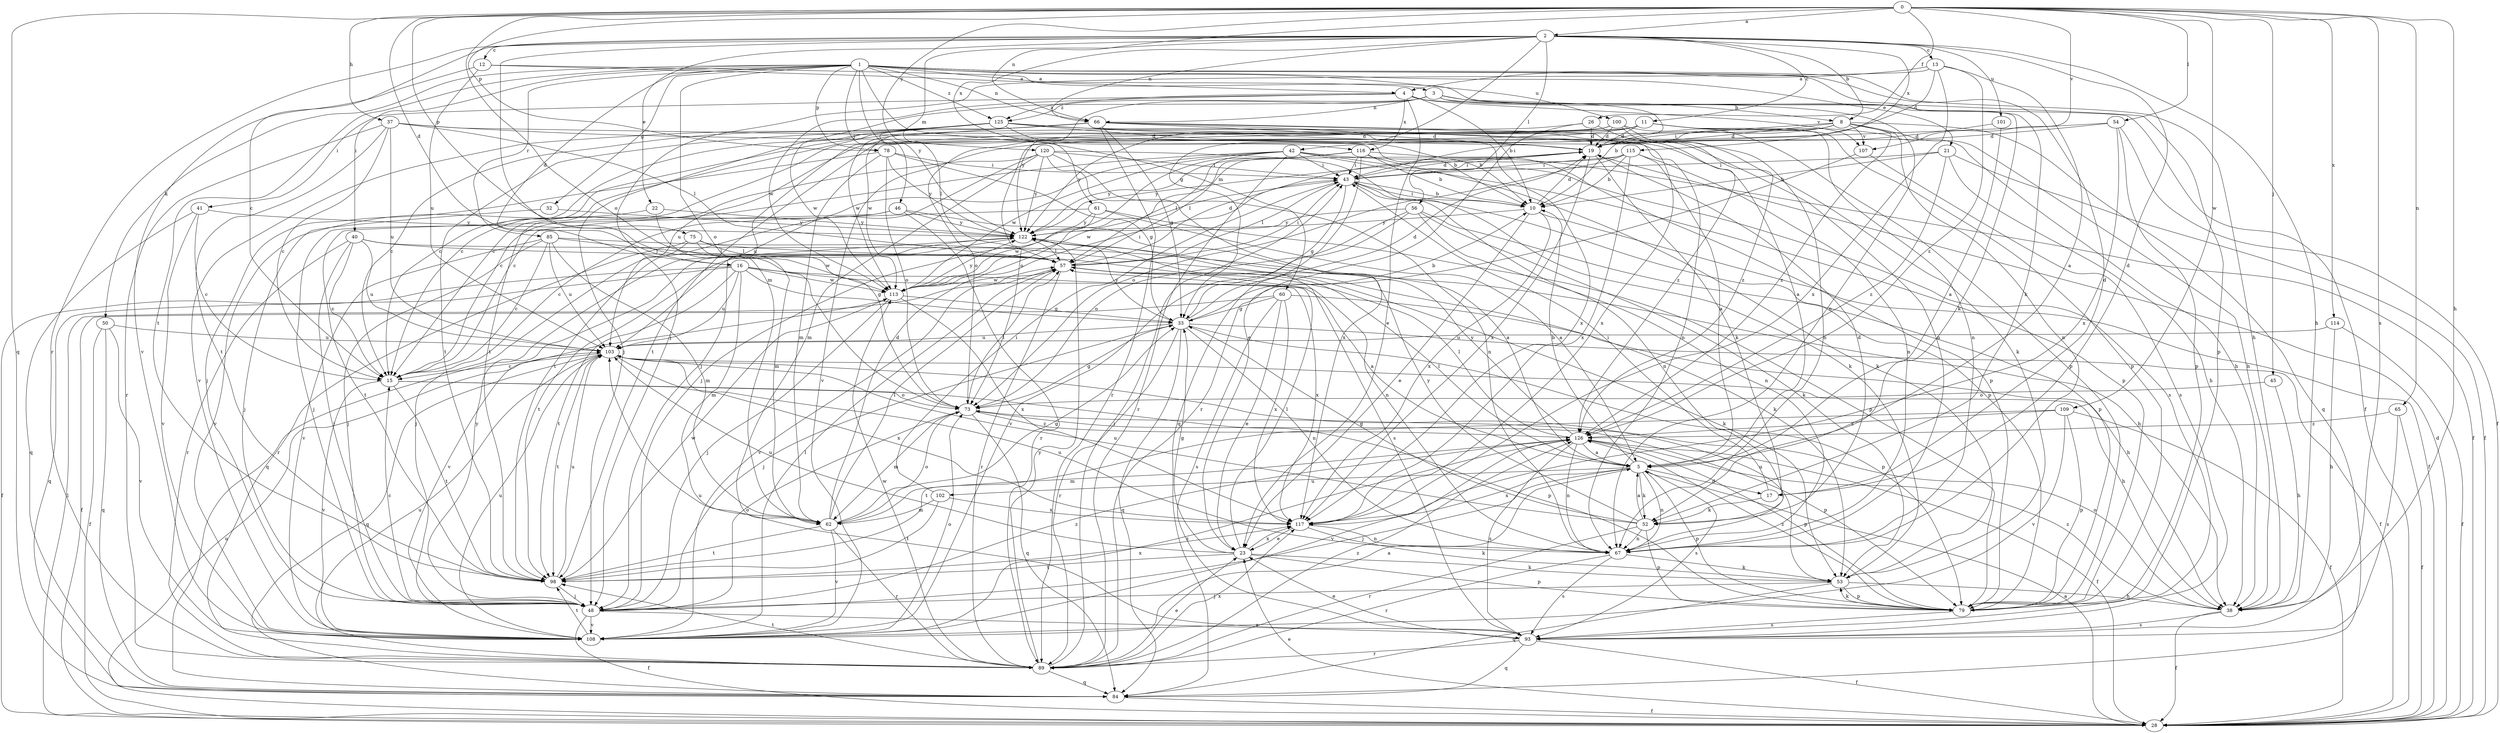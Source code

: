 strict digraph  {
0;
1;
2;
3;
4;
5;
8;
10;
11;
12;
13;
15;
16;
17;
19;
21;
22;
23;
26;
28;
32;
33;
37;
38;
40;
41;
42;
43;
45;
46;
48;
50;
52;
53;
54;
56;
57;
60;
61;
62;
65;
66;
67;
73;
75;
78;
79;
84;
85;
89;
93;
98;
100;
101;
102;
103;
107;
108;
109;
113;
114;
115;
116;
117;
120;
122;
125;
126;
0 -> 2  [label=a];
0 -> 16  [label=d];
0 -> 26  [label=f];
0 -> 37  [label=h];
0 -> 38  [label=h];
0 -> 45  [label=j];
0 -> 54  [label=l];
0 -> 65  [label=n];
0 -> 66  [label=n];
0 -> 73  [label=o];
0 -> 75  [label=p];
0 -> 78  [label=p];
0 -> 84  [label=q];
0 -> 93  [label=s];
0 -> 107  [label=v];
0 -> 109  [label=w];
0 -> 114  [label=x];
0 -> 120  [label=y];
1 -> 3  [label=a];
1 -> 16  [label=d];
1 -> 17  [label=d];
1 -> 21  [label=e];
1 -> 32  [label=g];
1 -> 38  [label=h];
1 -> 40  [label=i];
1 -> 46  [label=j];
1 -> 50  [label=k];
1 -> 52  [label=k];
1 -> 60  [label=m];
1 -> 66  [label=n];
1 -> 73  [label=o];
1 -> 78  [label=p];
1 -> 85  [label=r];
1 -> 98  [label=t];
1 -> 100  [label=u];
1 -> 122  [label=y];
1 -> 125  [label=z];
2 -> 8  [label=b];
2 -> 11  [label=c];
2 -> 12  [label=c];
2 -> 13  [label=c];
2 -> 15  [label=c];
2 -> 17  [label=d];
2 -> 22  [label=e];
2 -> 33  [label=g];
2 -> 38  [label=h];
2 -> 56  [label=l];
2 -> 61  [label=m];
2 -> 62  [label=m];
2 -> 66  [label=n];
2 -> 89  [label=r];
2 -> 101  [label=u];
2 -> 115  [label=x];
2 -> 116  [label=x];
3 -> 8  [label=b];
3 -> 10  [label=b];
3 -> 48  [label=j];
3 -> 52  [label=k];
3 -> 66  [label=n];
3 -> 79  [label=p];
3 -> 122  [label=y];
3 -> 125  [label=z];
4 -> 10  [label=b];
4 -> 23  [label=e];
4 -> 28  [label=f];
4 -> 41  [label=i];
4 -> 107  [label=v];
4 -> 113  [label=w];
4 -> 116  [label=x];
4 -> 125  [label=z];
5 -> 10  [label=b];
5 -> 17  [label=d];
5 -> 48  [label=j];
5 -> 52  [label=k];
5 -> 57  [label=l];
5 -> 67  [label=n];
5 -> 79  [label=p];
5 -> 93  [label=s];
5 -> 102  [label=u];
5 -> 117  [label=x];
8 -> 19  [label=d];
8 -> 38  [label=h];
8 -> 42  [label=i];
8 -> 43  [label=i];
8 -> 67  [label=n];
8 -> 84  [label=q];
8 -> 103  [label=u];
8 -> 107  [label=v];
8 -> 108  [label=v];
8 -> 126  [label=z];
10 -> 19  [label=d];
10 -> 23  [label=e];
10 -> 28  [label=f];
10 -> 43  [label=i];
10 -> 117  [label=x];
10 -> 122  [label=y];
11 -> 15  [label=c];
11 -> 19  [label=d];
11 -> 38  [label=h];
11 -> 48  [label=j];
11 -> 67  [label=n];
11 -> 73  [label=o];
11 -> 79  [label=p];
12 -> 4  [label=a];
12 -> 67  [label=n];
12 -> 103  [label=u];
12 -> 108  [label=v];
13 -> 4  [label=a];
13 -> 5  [label=a];
13 -> 19  [label=d];
13 -> 48  [label=j];
13 -> 117  [label=x];
13 -> 126  [label=z];
15 -> 73  [label=o];
15 -> 79  [label=p];
15 -> 98  [label=t];
15 -> 108  [label=v];
16 -> 5  [label=a];
16 -> 28  [label=f];
16 -> 33  [label=g];
16 -> 62  [label=m];
16 -> 84  [label=q];
16 -> 98  [label=t];
16 -> 103  [label=u];
16 -> 113  [label=w];
16 -> 117  [label=x];
17 -> 43  [label=i];
17 -> 52  [label=k];
19 -> 43  [label=i];
19 -> 52  [label=k];
19 -> 117  [label=x];
21 -> 10  [label=b];
21 -> 28  [label=f];
21 -> 38  [label=h];
21 -> 43  [label=i];
21 -> 126  [label=z];
22 -> 62  [label=m];
22 -> 108  [label=v];
22 -> 122  [label=y];
23 -> 33  [label=g];
23 -> 53  [label=k];
23 -> 57  [label=l];
23 -> 79  [label=p];
23 -> 98  [label=t];
23 -> 103  [label=u];
23 -> 117  [label=x];
26 -> 19  [label=d];
26 -> 23  [label=e];
26 -> 53  [label=k];
26 -> 113  [label=w];
28 -> 5  [label=a];
28 -> 19  [label=d];
28 -> 23  [label=e];
28 -> 57  [label=l];
28 -> 103  [label=u];
32 -> 48  [label=j];
32 -> 122  [label=y];
33 -> 10  [label=b];
33 -> 19  [label=d];
33 -> 28  [label=f];
33 -> 48  [label=j];
33 -> 67  [label=n];
33 -> 79  [label=p];
33 -> 84  [label=q];
33 -> 89  [label=r];
33 -> 103  [label=u];
33 -> 122  [label=y];
37 -> 10  [label=b];
37 -> 15  [label=c];
37 -> 19  [label=d];
37 -> 57  [label=l];
37 -> 89  [label=r];
37 -> 98  [label=t];
37 -> 103  [label=u];
38 -> 28  [label=f];
38 -> 73  [label=o];
38 -> 93  [label=s];
38 -> 126  [label=z];
40 -> 15  [label=c];
40 -> 38  [label=h];
40 -> 48  [label=j];
40 -> 57  [label=l];
40 -> 89  [label=r];
40 -> 103  [label=u];
41 -> 15  [label=c];
41 -> 84  [label=q];
41 -> 108  [label=v];
41 -> 122  [label=y];
42 -> 15  [label=c];
42 -> 28  [label=f];
42 -> 43  [label=i];
42 -> 57  [label=l];
42 -> 79  [label=p];
42 -> 89  [label=r];
42 -> 93  [label=s];
42 -> 98  [label=t];
42 -> 113  [label=w];
43 -> 10  [label=b];
43 -> 19  [label=d];
43 -> 33  [label=g];
43 -> 57  [label=l];
43 -> 67  [label=n];
43 -> 79  [label=p];
43 -> 113  [label=w];
45 -> 38  [label=h];
45 -> 73  [label=o];
46 -> 5  [label=a];
46 -> 48  [label=j];
46 -> 89  [label=r];
46 -> 98  [label=t];
46 -> 122  [label=y];
48 -> 15  [label=c];
48 -> 28  [label=f];
48 -> 73  [label=o];
48 -> 93  [label=s];
48 -> 108  [label=v];
48 -> 122  [label=y];
48 -> 126  [label=z];
50 -> 28  [label=f];
50 -> 84  [label=q];
50 -> 103  [label=u];
50 -> 108  [label=v];
52 -> 5  [label=a];
52 -> 19  [label=d];
52 -> 33  [label=g];
52 -> 67  [label=n];
52 -> 79  [label=p];
52 -> 89  [label=r];
52 -> 103  [label=u];
52 -> 122  [label=y];
53 -> 38  [label=h];
53 -> 48  [label=j];
53 -> 79  [label=p];
53 -> 84  [label=q];
53 -> 103  [label=u];
54 -> 19  [label=d];
54 -> 28  [label=f];
54 -> 79  [label=p];
54 -> 98  [label=t];
54 -> 117  [label=x];
56 -> 53  [label=k];
56 -> 67  [label=n];
56 -> 73  [label=o];
56 -> 79  [label=p];
56 -> 108  [label=v];
56 -> 122  [label=y];
57 -> 19  [label=d];
57 -> 43  [label=i];
57 -> 53  [label=k];
57 -> 89  [label=r];
57 -> 108  [label=v];
57 -> 113  [label=w];
60 -> 23  [label=e];
60 -> 28  [label=f];
60 -> 33  [label=g];
60 -> 38  [label=h];
60 -> 93  [label=s];
60 -> 117  [label=x];
61 -> 5  [label=a];
61 -> 15  [label=c];
61 -> 79  [label=p];
61 -> 113  [label=w];
61 -> 122  [label=y];
62 -> 19  [label=d];
62 -> 33  [label=g];
62 -> 57  [label=l];
62 -> 73  [label=o];
62 -> 89  [label=r];
62 -> 98  [label=t];
62 -> 108  [label=v];
65 -> 28  [label=f];
65 -> 93  [label=s];
65 -> 126  [label=z];
66 -> 15  [label=c];
66 -> 19  [label=d];
66 -> 33  [label=g];
66 -> 67  [label=n];
66 -> 89  [label=r];
66 -> 98  [label=t];
66 -> 113  [label=w];
66 -> 117  [label=x];
66 -> 126  [label=z];
67 -> 53  [label=k];
67 -> 89  [label=r];
67 -> 93  [label=s];
67 -> 103  [label=u];
73 -> 33  [label=g];
73 -> 57  [label=l];
73 -> 62  [label=m];
73 -> 79  [label=p];
73 -> 84  [label=q];
73 -> 126  [label=z];
75 -> 48  [label=j];
75 -> 57  [label=l];
75 -> 67  [label=n];
75 -> 89  [label=r];
75 -> 113  [label=w];
78 -> 33  [label=g];
78 -> 43  [label=i];
78 -> 48  [label=j];
78 -> 62  [label=m];
78 -> 73  [label=o];
78 -> 122  [label=y];
79 -> 53  [label=k];
79 -> 93  [label=s];
79 -> 126  [label=z];
84 -> 28  [label=f];
85 -> 15  [label=c];
85 -> 48  [label=j];
85 -> 53  [label=k];
85 -> 57  [label=l];
85 -> 62  [label=m];
85 -> 103  [label=u];
85 -> 108  [label=v];
89 -> 23  [label=e];
89 -> 43  [label=i];
89 -> 84  [label=q];
89 -> 98  [label=t];
89 -> 103  [label=u];
89 -> 113  [label=w];
89 -> 117  [label=x];
89 -> 122  [label=y];
89 -> 126  [label=z];
93 -> 23  [label=e];
93 -> 28  [label=f];
93 -> 84  [label=q];
93 -> 89  [label=r];
93 -> 103  [label=u];
98 -> 48  [label=j];
98 -> 103  [label=u];
98 -> 113  [label=w];
98 -> 117  [label=x];
100 -> 15  [label=c];
100 -> 19  [label=d];
100 -> 67  [label=n];
100 -> 73  [label=o];
100 -> 79  [label=p];
100 -> 122  [label=y];
100 -> 126  [label=z];
101 -> 5  [label=a];
101 -> 19  [label=d];
102 -> 43  [label=i];
102 -> 62  [label=m];
102 -> 98  [label=t];
102 -> 117  [label=x];
103 -> 15  [label=c];
103 -> 38  [label=h];
103 -> 84  [label=q];
103 -> 98  [label=t];
103 -> 117  [label=x];
107 -> 89  [label=r];
107 -> 93  [label=s];
108 -> 5  [label=a];
108 -> 57  [label=l];
108 -> 73  [label=o];
108 -> 98  [label=t];
108 -> 103  [label=u];
108 -> 126  [label=z];
109 -> 28  [label=f];
109 -> 79  [label=p];
109 -> 98  [label=t];
109 -> 108  [label=v];
109 -> 126  [label=z];
113 -> 33  [label=g];
113 -> 43  [label=i];
113 -> 48  [label=j];
113 -> 108  [label=v];
113 -> 117  [label=x];
113 -> 122  [label=y];
114 -> 28  [label=f];
114 -> 38  [label=h];
114 -> 103  [label=u];
115 -> 5  [label=a];
115 -> 10  [label=b];
115 -> 43  [label=i];
115 -> 67  [label=n];
115 -> 73  [label=o];
115 -> 117  [label=x];
115 -> 122  [label=y];
116 -> 10  [label=b];
116 -> 43  [label=i];
116 -> 48  [label=j];
116 -> 53  [label=k];
116 -> 57  [label=l];
116 -> 79  [label=p];
116 -> 84  [label=q];
116 -> 122  [label=y];
117 -> 23  [label=e];
117 -> 53  [label=k];
117 -> 67  [label=n];
120 -> 15  [label=c];
120 -> 43  [label=i];
120 -> 53  [label=k];
120 -> 62  [label=m];
120 -> 67  [label=n];
120 -> 103  [label=u];
120 -> 117  [label=x];
120 -> 122  [label=y];
122 -> 57  [label=l];
122 -> 84  [label=q];
122 -> 93  [label=s];
122 -> 98  [label=t];
125 -> 5  [label=a];
125 -> 10  [label=b];
125 -> 15  [label=c];
125 -> 19  [label=d];
125 -> 57  [label=l];
125 -> 67  [label=n];
125 -> 98  [label=t];
125 -> 108  [label=v];
125 -> 113  [label=w];
125 -> 117  [label=x];
126 -> 5  [label=a];
126 -> 28  [label=f];
126 -> 57  [label=l];
126 -> 62  [label=m];
126 -> 67  [label=n];
126 -> 79  [label=p];
126 -> 93  [label=s];
126 -> 108  [label=v];
126 -> 122  [label=y];
}
